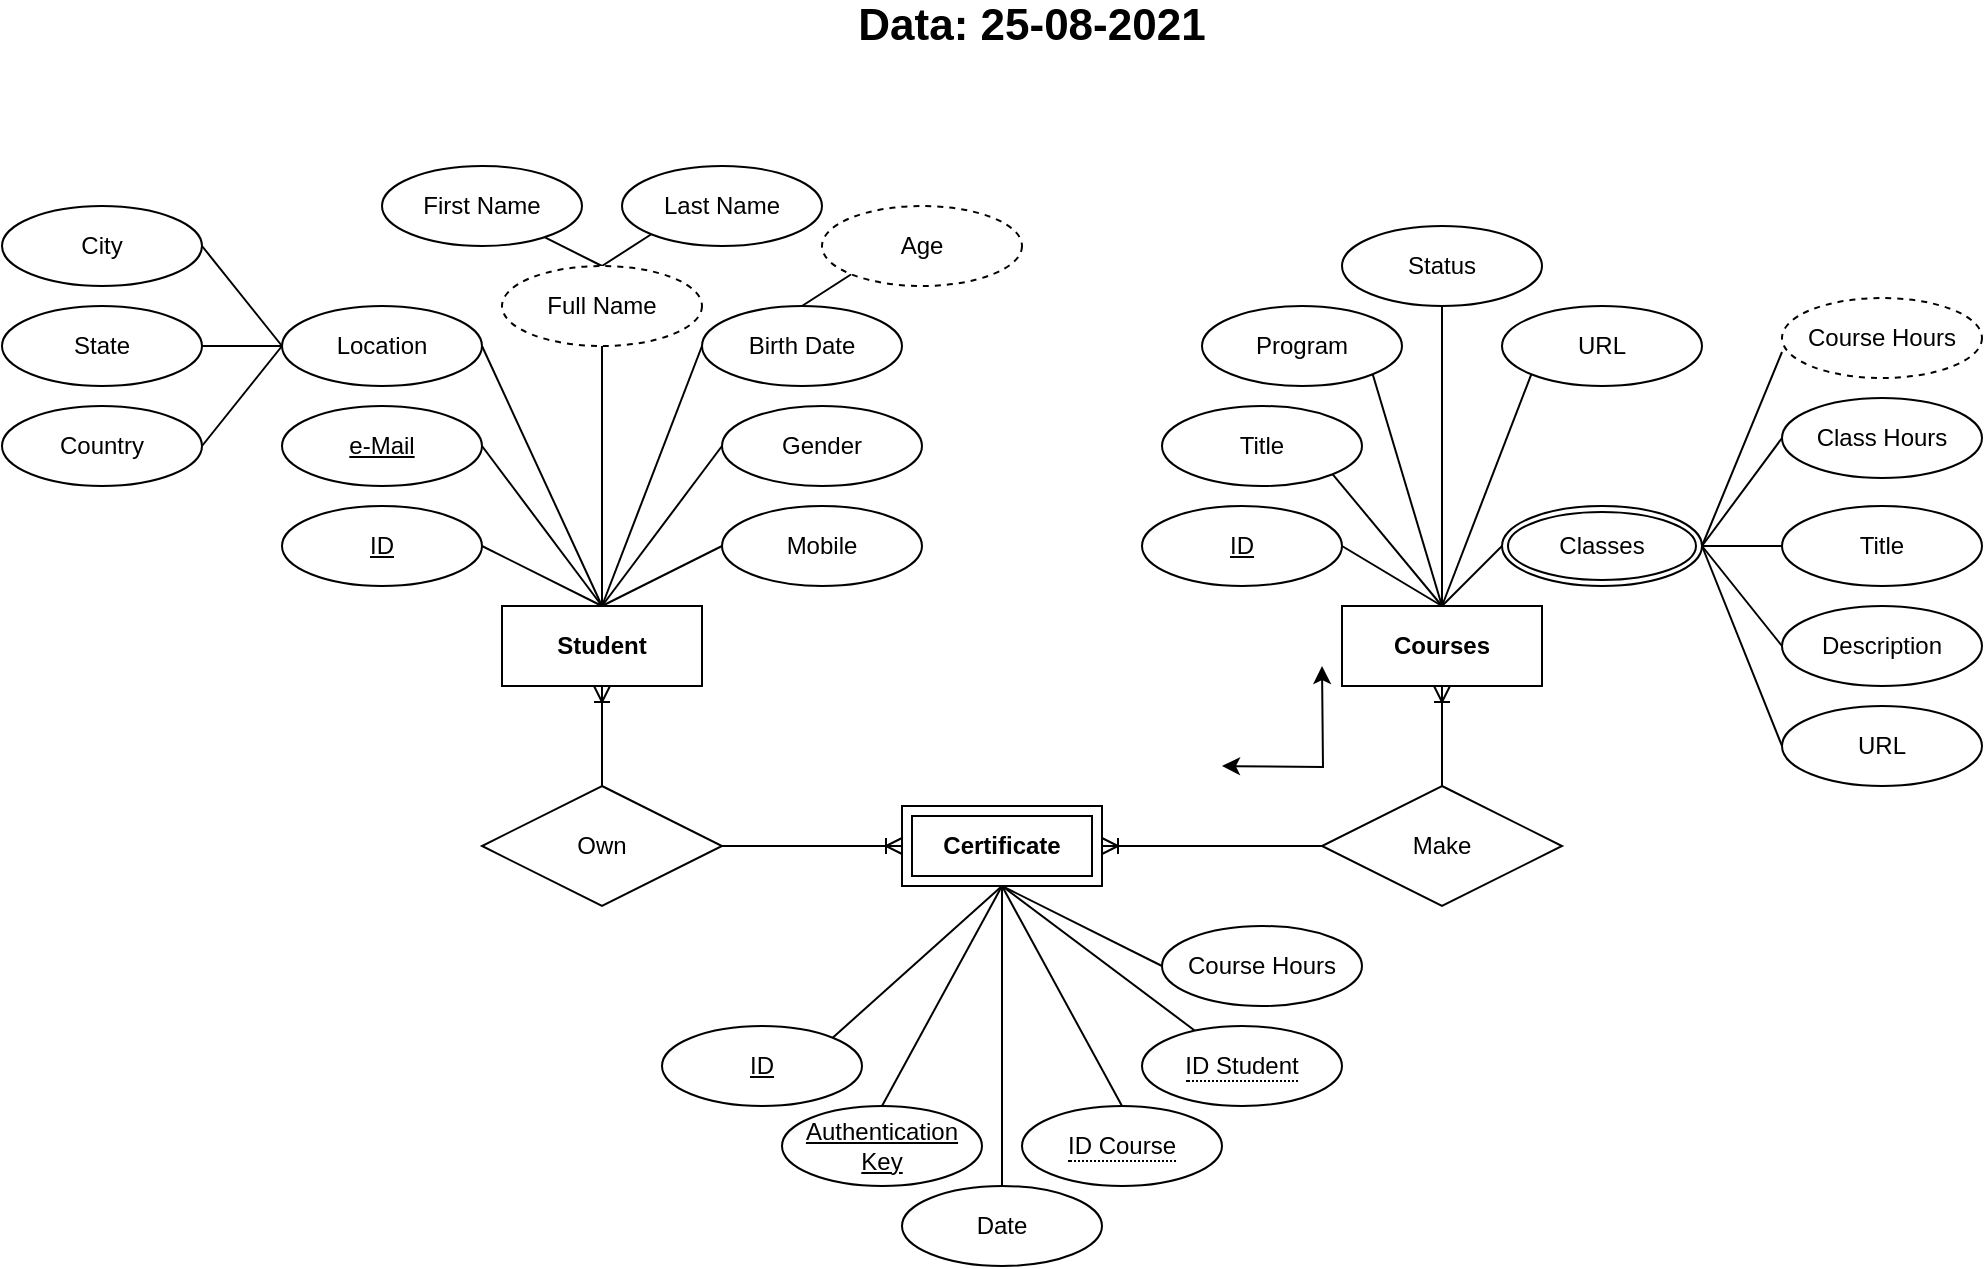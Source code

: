 <mxfile version="15.4.0" type="device"><diagram id="R2lEEEUBdFMjLlhIrx00" name="Page-1"><mxGraphModel dx="1422" dy="816" grid="1" gridSize="10" guides="1" tooltips="1" connect="1" arrows="1" fold="1" page="1" pageScale="1" pageWidth="1169" pageHeight="827" math="0" shadow="0" extFonts="Permanent Marker^https://fonts.googleapis.com/css?family=Permanent+Marker"><root><mxCell id="0"/><mxCell id="1" parent="0"/><mxCell id="SKkGPcV93eEnw3gqPqGm-1" style="edgeStyle=none;rounded=0;orthogonalLoop=1;jettySize=auto;html=1;exitX=0.5;exitY=1;exitDx=0;exitDy=0;entryX=0.5;entryY=0;entryDx=0;entryDy=0;endArrow=none;endFill=0;startArrow=ERoneToMany;startFill=0;" parent="1" source="SKkGPcV93eEnw3gqPqGm-2" target="SKkGPcV93eEnw3gqPqGm-14" edge="1"><mxGeometry relative="1" as="geometry"><mxPoint x="550" y="380.0" as="targetPoint"/></mxGeometry></mxCell><mxCell id="SKkGPcV93eEnw3gqPqGm-2" value="&lt;b&gt;Student&lt;/b&gt;" style="whiteSpace=wrap;html=1;align=center;" parent="1" vertex="1"><mxGeometry x="340" y="360" width="100" height="40" as="geometry"/></mxCell><mxCell id="SKkGPcV93eEnw3gqPqGm-6" value="Last Name" style="ellipse;whiteSpace=wrap;html=1;align=center;" parent="1" vertex="1"><mxGeometry x="400" y="140" width="100" height="40" as="geometry"/></mxCell><mxCell id="SKkGPcV93eEnw3gqPqGm-7" value="Birth Date" style="ellipse;whiteSpace=wrap;html=1;align=center;" parent="1" vertex="1"><mxGeometry x="440" y="210" width="100" height="40" as="geometry"/></mxCell><mxCell id="SKkGPcV93eEnw3gqPqGm-8" value="e-Mail" style="ellipse;whiteSpace=wrap;html=1;align=center;fontStyle=4;" parent="1" vertex="1"><mxGeometry x="230" y="260" width="100" height="40" as="geometry"/></mxCell><mxCell id="SKkGPcV93eEnw3gqPqGm-9" style="rounded=0;orthogonalLoop=1;jettySize=auto;html=1;exitX=1;exitY=0.5;exitDx=0;exitDy=0;endArrow=none;endFill=0;" parent="1" source="SKkGPcV93eEnw3gqPqGm-8" edge="1"><mxGeometry relative="1" as="geometry"><mxPoint x="360" y="320" as="sourcePoint"/><mxPoint x="390" y="360" as="targetPoint"/></mxGeometry></mxCell><mxCell id="SKkGPcV93eEnw3gqPqGm-10" style="rounded=0;orthogonalLoop=1;jettySize=auto;html=1;endArrow=none;endFill=0;exitX=0.5;exitY=1;exitDx=0;exitDy=0;" parent="1" source="3QdAhj6eM5mHvInQrZt5-24" edge="1"><mxGeometry relative="1" as="geometry"><mxPoint x="400" y="250" as="sourcePoint"/><mxPoint x="390" y="360" as="targetPoint"/></mxGeometry></mxCell><mxCell id="SKkGPcV93eEnw3gqPqGm-12" style="rounded=0;orthogonalLoop=1;jettySize=auto;html=1;exitX=0;exitY=0.5;exitDx=0;exitDy=0;endArrow=none;endFill=0;entryX=0.5;entryY=0;entryDx=0;entryDy=0;" parent="1" source="SKkGPcV93eEnw3gqPqGm-7" target="SKkGPcV93eEnw3gqPqGm-2" edge="1"><mxGeometry relative="1" as="geometry"><mxPoint x="410" y="250" as="sourcePoint"/><mxPoint x="410" y="380" as="targetPoint"/></mxGeometry></mxCell><mxCell id="SKkGPcV93eEnw3gqPqGm-13" style="edgeStyle=none;rounded=0;orthogonalLoop=1;jettySize=auto;html=1;exitX=1;exitY=0.5;exitDx=0;exitDy=0;startArrow=none;startFill=0;endArrow=ERoneToMany;endFill=0;entryX=0;entryY=0.5;entryDx=0;entryDy=0;" parent="1" source="SKkGPcV93eEnw3gqPqGm-14" target="3QdAhj6eM5mHvInQrZt5-47" edge="1"><mxGeometry relative="1" as="geometry"><mxPoint x="460" y="470.0" as="sourcePoint"/><mxPoint x="540" y="480" as="targetPoint"/></mxGeometry></mxCell><mxCell id="SKkGPcV93eEnw3gqPqGm-14" value="Own" style="shape=rhombus;perimeter=rhombusPerimeter;whiteSpace=wrap;html=1;align=center;" parent="1" vertex="1"><mxGeometry x="330" y="450" width="120" height="60" as="geometry"/></mxCell><mxCell id="SKkGPcV93eEnw3gqPqGm-16" value="" style="edgeStyle=none;rounded=0;orthogonalLoop=1;jettySize=auto;html=1;startArrow=none;startFill=0;endArrow=none;endFill=0;" parent="1" target="SKkGPcV93eEnw3gqPqGm-43" edge="1"><mxGeometry relative="1" as="geometry"><mxPoint x="810" y="360" as="sourcePoint"/></mxGeometry></mxCell><mxCell id="3QdAhj6eM5mHvInQrZt5-27" style="edgeStyle=none;rounded=0;orthogonalLoop=1;jettySize=auto;html=1;exitX=0.5;exitY=0;exitDx=0;exitDy=0;entryX=0;entryY=0.5;entryDx=0;entryDy=0;endArrow=none;endFill=0;" parent="1" source="SKkGPcV93eEnw3gqPqGm-17" target="3QdAhj6eM5mHvInQrZt5-26" edge="1"><mxGeometry relative="1" as="geometry"/></mxCell><mxCell id="3QdAhj6eM5mHvInQrZt5-45" style="edgeStyle=none;rounded=0;orthogonalLoop=1;jettySize=auto;html=1;exitX=0.5;exitY=1;exitDx=0;exitDy=0;entryX=0.5;entryY=0;entryDx=0;entryDy=0;endArrow=none;endFill=0;startArrow=ERoneToMany;startFill=0;" parent="1" source="SKkGPcV93eEnw3gqPqGm-17" target="3QdAhj6eM5mHvInQrZt5-44" edge="1"><mxGeometry relative="1" as="geometry"/></mxCell><mxCell id="SKkGPcV93eEnw3gqPqGm-17" value="&lt;b&gt;Courses&lt;/b&gt;" style="whiteSpace=wrap;html=1;align=center;" parent="1" vertex="1"><mxGeometry x="760" y="360" width="100" height="40" as="geometry"/></mxCell><mxCell id="SKkGPcV93eEnw3gqPqGm-18" style="rounded=0;orthogonalLoop=1;jettySize=auto;html=1;exitX=1;exitY=0.5;exitDx=0;exitDy=0;entryX=0.5;entryY=0;entryDx=0;entryDy=0;endArrow=none;endFill=0;" parent="1" source="SKkGPcV93eEnw3gqPqGm-19" target="SKkGPcV93eEnw3gqPqGm-17" edge="1"><mxGeometry relative="1" as="geometry"/></mxCell><mxCell id="SKkGPcV93eEnw3gqPqGm-19" value="ID" style="ellipse;whiteSpace=wrap;html=1;align=center;fontStyle=4;" parent="1" vertex="1"><mxGeometry x="660" y="310" width="100" height="40" as="geometry"/></mxCell><mxCell id="SKkGPcV93eEnw3gqPqGm-21" value="URL" style="ellipse;whiteSpace=wrap;html=1;align=center;" parent="1" vertex="1"><mxGeometry x="840" y="210" width="100" height="40" as="geometry"/></mxCell><mxCell id="SKkGPcV93eEnw3gqPqGm-23" style="rounded=0;orthogonalLoop=1;jettySize=auto;html=1;endArrow=none;endFill=0;exitX=1;exitY=1;exitDx=0;exitDy=0;" parent="1" source="SKkGPcV93eEnw3gqPqGm-27" edge="1"><mxGeometry relative="1" as="geometry"><mxPoint x="800" y="231" as="sourcePoint"/><mxPoint x="810" y="360" as="targetPoint"/></mxGeometry></mxCell><mxCell id="SKkGPcV93eEnw3gqPqGm-25" style="rounded=0;orthogonalLoop=1;jettySize=auto;html=1;exitX=0;exitY=1;exitDx=0;exitDy=0;endArrow=none;endFill=0;" parent="1" source="SKkGPcV93eEnw3gqPqGm-21" edge="1"><mxGeometry relative="1" as="geometry"><mxPoint x="820" y="240" as="sourcePoint"/><mxPoint x="810" y="360" as="targetPoint"/></mxGeometry></mxCell><mxCell id="SKkGPcV93eEnw3gqPqGm-27" value="Title" style="ellipse;whiteSpace=wrap;html=1;align=center;" parent="1" vertex="1"><mxGeometry x="670" y="260" width="100" height="40" as="geometry"/></mxCell><mxCell id="SKkGPcV93eEnw3gqPqGm-31" style="rounded=0;orthogonalLoop=1;jettySize=auto;html=1;exitX=1;exitY=0;exitDx=0;exitDy=0;endArrow=none;endFill=0;entryX=0.5;entryY=1;entryDx=0;entryDy=0;" parent="1" source="SKkGPcV93eEnw3gqPqGm-32" target="3QdAhj6eM5mHvInQrZt5-47" edge="1"><mxGeometry relative="1" as="geometry"><mxPoint x="590" y="500" as="targetPoint"/><mxPoint x="540" y="530.0" as="sourcePoint"/></mxGeometry></mxCell><mxCell id="SKkGPcV93eEnw3gqPqGm-32" value="ID" style="ellipse;whiteSpace=wrap;html=1;align=center;fontStyle=4;" parent="1" vertex="1"><mxGeometry x="420" y="570" width="100" height="40" as="geometry"/></mxCell><mxCell id="SKkGPcV93eEnw3gqPqGm-33" style="rounded=0;orthogonalLoop=1;jettySize=auto;html=1;endArrow=none;endFill=0;entryX=0.5;entryY=1;entryDx=0;entryDy=0;" parent="1" source="SKkGPcV93eEnw3gqPqGm-35" target="3QdAhj6eM5mHvInQrZt5-47" edge="1"><mxGeometry relative="1" as="geometry"><mxPoint x="555" y="350" as="sourcePoint"/><mxPoint x="590" y="500" as="targetPoint"/></mxGeometry></mxCell><mxCell id="SKkGPcV93eEnw3gqPqGm-34" style="rounded=0;orthogonalLoop=1;jettySize=auto;html=1;endArrow=none;endFill=0;entryX=0.5;entryY=1;entryDx=0;entryDy=0;exitX=0.5;exitY=0;exitDx=0;exitDy=0;" parent="1" source="SKkGPcV93eEnw3gqPqGm-36" target="3QdAhj6eM5mHvInQrZt5-47" edge="1"><mxGeometry relative="1" as="geometry"><mxPoint x="595" y="330" as="sourcePoint"/><mxPoint x="590" y="500" as="targetPoint"/></mxGeometry></mxCell><mxCell id="SKkGPcV93eEnw3gqPqGm-35" value="&lt;span style=&quot;border-bottom: 1px dotted&quot;&gt;ID Student&lt;/span&gt;" style="ellipse;whiteSpace=wrap;html=1;align=center;" parent="1" vertex="1"><mxGeometry x="660" y="570" width="100" height="40" as="geometry"/></mxCell><mxCell id="SKkGPcV93eEnw3gqPqGm-36" value="&lt;span style=&quot;border-bottom: 1px dotted&quot;&gt;ID Course&lt;/span&gt;" style="ellipse;whiteSpace=wrap;html=1;align=center;" parent="1" vertex="1"><mxGeometry x="600" y="610" width="100" height="40" as="geometry"/></mxCell><mxCell id="SKkGPcV93eEnw3gqPqGm-37" style="edgeStyle=none;rounded=0;orthogonalLoop=1;jettySize=auto;html=1;exitX=0.5;exitY=0;exitDx=0;exitDy=0;entryX=0.5;entryY=1;entryDx=0;entryDy=0;startArrow=none;startFill=0;endArrow=none;endFill=0;" parent="1" source="SKkGPcV93eEnw3gqPqGm-38" target="3QdAhj6eM5mHvInQrZt5-47" edge="1"><mxGeometry relative="1" as="geometry"><mxPoint x="560" y="590" as="sourcePoint"/><mxPoint x="590" y="500" as="targetPoint"/></mxGeometry></mxCell><mxCell id="SKkGPcV93eEnw3gqPqGm-38" value="Authentication&lt;br&gt;Key" style="ellipse;whiteSpace=wrap;html=1;align=center;fontStyle=4;" parent="1" vertex="1"><mxGeometry x="480" y="610" width="100" height="40" as="geometry"/></mxCell><mxCell id="SKkGPcV93eEnw3gqPqGm-41" style="edgeStyle=none;rounded=0;orthogonalLoop=1;jettySize=auto;html=1;exitX=1;exitY=1;exitDx=0;exitDy=0;startArrow=none;startFill=0;endArrow=none;endFill=0;" parent="1" source="SKkGPcV93eEnw3gqPqGm-42" edge="1"><mxGeometry relative="1" as="geometry"><mxPoint x="810" y="360" as="targetPoint"/></mxGeometry></mxCell><mxCell id="SKkGPcV93eEnw3gqPqGm-42" value="Program" style="ellipse;whiteSpace=wrap;html=1;align=center;" parent="1" vertex="1"><mxGeometry x="690" y="210" width="100" height="40" as="geometry"/></mxCell><mxCell id="SKkGPcV93eEnw3gqPqGm-43" value="Status" style="ellipse;whiteSpace=wrap;html=1;align=center;" parent="1" vertex="1"><mxGeometry x="760" y="170" width="100" height="40" as="geometry"/></mxCell><mxCell id="SKkGPcV93eEnw3gqPqGm-44" style="edgeStyle=none;rounded=0;orthogonalLoop=1;jettySize=auto;html=1;exitX=1;exitY=1;exitDx=0;exitDy=0;startArrow=none;startFill=0;endArrow=none;endFill=0;" parent="1" source="SKkGPcV93eEnw3gqPqGm-43" target="SKkGPcV93eEnw3gqPqGm-43" edge="1"><mxGeometry relative="1" as="geometry"/></mxCell><mxCell id="3QdAhj6eM5mHvInQrZt5-2" style="rounded=0;orthogonalLoop=1;jettySize=auto;html=1;entryX=0.5;entryY=0;entryDx=0;entryDy=0;endArrow=none;endFill=0;" parent="1" source="3QdAhj6eM5mHvInQrZt5-1" target="3QdAhj6eM5mHvInQrZt5-24" edge="1"><mxGeometry relative="1" as="geometry"><mxPoint x="390" y="190" as="targetPoint"/></mxGeometry></mxCell><mxCell id="3QdAhj6eM5mHvInQrZt5-1" value="First Name" style="ellipse;whiteSpace=wrap;html=1;align=center;" parent="1" vertex="1"><mxGeometry x="280" y="140" width="100" height="40" as="geometry"/></mxCell><mxCell id="3QdAhj6eM5mHvInQrZt5-3" style="rounded=0;orthogonalLoop=1;jettySize=auto;html=1;entryX=0;entryY=1;entryDx=0;entryDy=0;endArrow=none;endFill=0;exitX=0.5;exitY=0;exitDx=0;exitDy=0;" parent="1" source="3QdAhj6eM5mHvInQrZt5-24" target="SKkGPcV93eEnw3gqPqGm-6" edge="1"><mxGeometry relative="1" as="geometry"><mxPoint x="390" y="190" as="sourcePoint"/><mxPoint x="400" y="200" as="targetPoint"/></mxGeometry></mxCell><mxCell id="3QdAhj6eM5mHvInQrZt5-5" style="edgeStyle=none;rounded=0;orthogonalLoop=1;jettySize=auto;html=1;exitX=0;exitY=0.5;exitDx=0;exitDy=0;entryX=0.5;entryY=0;entryDx=0;entryDy=0;endArrow=none;endFill=0;" parent="1" source="3QdAhj6eM5mHvInQrZt5-4" target="SKkGPcV93eEnw3gqPqGm-2" edge="1"><mxGeometry relative="1" as="geometry"/></mxCell><mxCell id="3QdAhj6eM5mHvInQrZt5-4" value="Gender" style="ellipse;whiteSpace=wrap;html=1;align=center;" parent="1" vertex="1"><mxGeometry x="450" y="260" width="100" height="40" as="geometry"/></mxCell><mxCell id="3QdAhj6eM5mHvInQrZt5-6" style="edgeStyle=none;rounded=0;orthogonalLoop=1;jettySize=auto;html=1;exitX=0.5;exitY=1;exitDx=0;exitDy=0;endArrow=none;endFill=0;" parent="1" source="3QdAhj6eM5mHvInQrZt5-4" target="3QdAhj6eM5mHvInQrZt5-4" edge="1"><mxGeometry relative="1" as="geometry"/></mxCell><mxCell id="3QdAhj6eM5mHvInQrZt5-8" style="edgeStyle=none;rounded=0;orthogonalLoop=1;jettySize=auto;html=1;exitX=1;exitY=0.5;exitDx=0;exitDy=0;entryX=0.5;entryY=0;entryDx=0;entryDy=0;endArrow=none;endFill=0;" parent="1" source="3QdAhj6eM5mHvInQrZt5-7" target="SKkGPcV93eEnw3gqPqGm-2" edge="1"><mxGeometry relative="1" as="geometry"/></mxCell><mxCell id="3QdAhj6eM5mHvInQrZt5-62" style="edgeStyle=none;rounded=0;orthogonalLoop=1;jettySize=auto;html=1;exitX=0;exitY=0.5;exitDx=0;exitDy=0;entryX=1;entryY=0.5;entryDx=0;entryDy=0;startArrow=none;startFill=0;endArrow=none;endFill=0;" parent="1" source="3QdAhj6eM5mHvInQrZt5-7" target="3QdAhj6eM5mHvInQrZt5-57" edge="1"><mxGeometry relative="1" as="geometry"/></mxCell><mxCell id="3QdAhj6eM5mHvInQrZt5-7" value="Location" style="ellipse;whiteSpace=wrap;html=1;align=center;" parent="1" vertex="1"><mxGeometry x="230" y="210" width="100" height="40" as="geometry"/></mxCell><mxCell id="3QdAhj6eM5mHvInQrZt5-11" style="edgeStyle=none;rounded=0;orthogonalLoop=1;jettySize=auto;html=1;exitX=1;exitY=0.5;exitDx=0;exitDy=0;endArrow=none;endFill=0;" parent="1" source="3QdAhj6eM5mHvInQrZt5-12" edge="1"><mxGeometry relative="1" as="geometry"><mxPoint x="390" y="360" as="targetPoint"/><mxPoint x="330" y="330" as="sourcePoint"/></mxGeometry></mxCell><mxCell id="3QdAhj6eM5mHvInQrZt5-12" value="ID" style="ellipse;whiteSpace=wrap;html=1;align=center;fontStyle=4;" parent="1" vertex="1"><mxGeometry x="230" y="310" width="100" height="40" as="geometry"/></mxCell><mxCell id="3QdAhj6eM5mHvInQrZt5-14" style="edgeStyle=none;rounded=0;orthogonalLoop=1;jettySize=auto;html=1;exitX=0;exitY=1;exitDx=0;exitDy=0;entryX=0.5;entryY=0;entryDx=0;entryDy=0;endArrow=none;endFill=0;" parent="1" source="3QdAhj6eM5mHvInQrZt5-13" target="SKkGPcV93eEnw3gqPqGm-7" edge="1"><mxGeometry relative="1" as="geometry"/></mxCell><mxCell id="3QdAhj6eM5mHvInQrZt5-13" value="Age" style="ellipse;whiteSpace=wrap;html=1;align=center;dashed=1;" parent="1" vertex="1"><mxGeometry x="500" y="160" width="100" height="40" as="geometry"/></mxCell><mxCell id="3QdAhj6eM5mHvInQrZt5-24" value="Full Name" style="ellipse;whiteSpace=wrap;html=1;align=center;dashed=1;" parent="1" vertex="1"><mxGeometry x="340" y="190" width="100" height="40" as="geometry"/></mxCell><mxCell id="3QdAhj6eM5mHvInQrZt5-31" style="edgeStyle=none;rounded=0;orthogonalLoop=1;jettySize=auto;html=1;exitX=1;exitY=0.5;exitDx=0;exitDy=0;entryX=0;entryY=0.675;entryDx=0;entryDy=0;endArrow=none;endFill=0;entryPerimeter=0;" parent="1" source="3QdAhj6eM5mHvInQrZt5-26" target="3QdAhj6eM5mHvInQrZt5-30" edge="1"><mxGeometry relative="1" as="geometry"/></mxCell><mxCell id="3QdAhj6eM5mHvInQrZt5-52" style="edgeStyle=none;rounded=0;orthogonalLoop=1;jettySize=auto;html=1;exitX=1;exitY=0.5;exitDx=0;exitDy=0;entryX=0;entryY=0.5;entryDx=0;entryDy=0;startArrow=none;startFill=0;endArrow=none;endFill=0;" parent="1" source="3QdAhj6eM5mHvInQrZt5-26" target="3QdAhj6eM5mHvInQrZt5-49" edge="1"><mxGeometry relative="1" as="geometry"/></mxCell><mxCell id="3QdAhj6eM5mHvInQrZt5-53" style="edgeStyle=none;rounded=0;orthogonalLoop=1;jettySize=auto;html=1;exitX=1;exitY=0.5;exitDx=0;exitDy=0;entryX=0;entryY=0.5;entryDx=0;entryDy=0;startArrow=none;startFill=0;endArrow=none;endFill=0;" parent="1" source="3QdAhj6eM5mHvInQrZt5-26" target="3QdAhj6eM5mHvInQrZt5-51" edge="1"><mxGeometry relative="1" as="geometry"/></mxCell><mxCell id="3QdAhj6eM5mHvInQrZt5-26" value="Classes" style="ellipse;shape=doubleEllipse;margin=3;whiteSpace=wrap;html=1;align=center;" parent="1" vertex="1"><mxGeometry x="840" y="310" width="100" height="40" as="geometry"/></mxCell><mxCell id="3QdAhj6eM5mHvInQrZt5-29" style="edgeStyle=none;rounded=0;orthogonalLoop=1;jettySize=auto;html=1;exitX=0.5;exitY=1;exitDx=0;exitDy=0;endArrow=none;endFill=0;" parent="1" source="3QdAhj6eM5mHvInQrZt5-26" target="3QdAhj6eM5mHvInQrZt5-26" edge="1"><mxGeometry relative="1" as="geometry"/></mxCell><mxCell id="3QdAhj6eM5mHvInQrZt5-30" value="Course Hours" style="ellipse;whiteSpace=wrap;html=1;align=center;dashed=1;" parent="1" vertex="1"><mxGeometry x="980" y="206" width="100" height="40" as="geometry"/></mxCell><mxCell id="3QdAhj6eM5mHvInQrZt5-37" style="edgeStyle=none;rounded=0;orthogonalLoop=1;jettySize=auto;html=1;exitX=0.5;exitY=1;exitDx=0;exitDy=0;endArrow=none;endFill=0;" parent="1" source="3QdAhj6eM5mHvInQrZt5-30" target="3QdAhj6eM5mHvInQrZt5-30" edge="1"><mxGeometry relative="1" as="geometry"/></mxCell><mxCell id="3QdAhj6eM5mHvInQrZt5-43" style="edgeStyle=none;rounded=0;orthogonalLoop=1;jettySize=auto;html=1;exitX=1;exitY=1;exitDx=0;exitDy=0;endArrow=none;endFill=0;" parent="1" source="SKkGPcV93eEnw3gqPqGm-35" target="SKkGPcV93eEnw3gqPqGm-35" edge="1"><mxGeometry relative="1" as="geometry"/></mxCell><mxCell id="3QdAhj6eM5mHvInQrZt5-46" style="edgeStyle=none;rounded=0;orthogonalLoop=1;jettySize=auto;html=1;exitX=0;exitY=0.5;exitDx=0;exitDy=0;entryX=1;entryY=0.5;entryDx=0;entryDy=0;endArrow=ERoneToMany;endFill=0;startArrow=none;startFill=0;" parent="1" source="3QdAhj6eM5mHvInQrZt5-44" target="3QdAhj6eM5mHvInQrZt5-47" edge="1"><mxGeometry relative="1" as="geometry"><mxPoint x="640" y="480" as="targetPoint"/></mxGeometry></mxCell><mxCell id="3QdAhj6eM5mHvInQrZt5-44" value="Make" style="shape=rhombus;perimeter=rhombusPerimeter;whiteSpace=wrap;html=1;align=center;" parent="1" vertex="1"><mxGeometry x="750" y="450" width="120" height="60" as="geometry"/></mxCell><mxCell id="SgOpvp0JwXgOamLrefUK-4" style="edgeStyle=none;rounded=0;orthogonalLoop=1;jettySize=auto;html=1;exitX=0.5;exitY=1;exitDx=0;exitDy=0;entryX=0;entryY=0.5;entryDx=0;entryDy=0;endArrow=none;endFill=0;" parent="1" source="3QdAhj6eM5mHvInQrZt5-47" target="SgOpvp0JwXgOamLrefUK-3" edge="1"><mxGeometry relative="1" as="geometry"/></mxCell><mxCell id="3QdAhj6eM5mHvInQrZt5-47" value="&lt;b&gt;Certificate&lt;/b&gt;" style="shape=ext;margin=3;double=1;whiteSpace=wrap;html=1;align=center;" parent="1" vertex="1"><mxGeometry x="540" y="460" width="100" height="40" as="geometry"/></mxCell><mxCell id="3QdAhj6eM5mHvInQrZt5-54" style="edgeStyle=none;rounded=0;orthogonalLoop=1;jettySize=auto;html=1;exitX=0;exitY=0.5;exitDx=0;exitDy=0;entryX=1;entryY=0.5;entryDx=0;entryDy=0;startArrow=none;startFill=0;endArrow=none;endFill=0;" parent="1" source="3QdAhj6eM5mHvInQrZt5-48" target="3QdAhj6eM5mHvInQrZt5-26" edge="1"><mxGeometry relative="1" as="geometry"/></mxCell><mxCell id="3QdAhj6eM5mHvInQrZt5-48" value="URL" style="ellipse;whiteSpace=wrap;html=1;align=center;" parent="1" vertex="1"><mxGeometry x="980" y="410" width="100" height="40" as="geometry"/></mxCell><mxCell id="3QdAhj6eM5mHvInQrZt5-49" value="Title" style="ellipse;whiteSpace=wrap;html=1;align=center;" parent="1" vertex="1"><mxGeometry x="980" y="310" width="100" height="40" as="geometry"/></mxCell><mxCell id="3QdAhj6eM5mHvInQrZt5-51" value="Description" style="ellipse;whiteSpace=wrap;html=1;align=center;" parent="1" vertex="1"><mxGeometry x="980" y="360" width="100" height="40" as="geometry"/></mxCell><mxCell id="3QdAhj6eM5mHvInQrZt5-61" style="edgeStyle=none;rounded=0;orthogonalLoop=1;jettySize=auto;html=1;exitX=1;exitY=0.5;exitDx=0;exitDy=0;entryX=0;entryY=0.5;entryDx=0;entryDy=0;startArrow=none;startFill=0;endArrow=none;endFill=0;" parent="1" source="3QdAhj6eM5mHvInQrZt5-56" target="3QdAhj6eM5mHvInQrZt5-7" edge="1"><mxGeometry relative="1" as="geometry"/></mxCell><mxCell id="3QdAhj6eM5mHvInQrZt5-56" value="City" style="ellipse;whiteSpace=wrap;html=1;align=center;" parent="1" vertex="1"><mxGeometry x="90" y="160" width="100" height="40" as="geometry"/></mxCell><mxCell id="3QdAhj6eM5mHvInQrZt5-57" value="Country" style="ellipse;whiteSpace=wrap;html=1;align=center;" parent="1" vertex="1"><mxGeometry x="90" y="260" width="100" height="40" as="geometry"/></mxCell><mxCell id="3QdAhj6eM5mHvInQrZt5-59" style="edgeStyle=none;rounded=0;orthogonalLoop=1;jettySize=auto;html=1;exitX=1;exitY=0.5;exitDx=0;exitDy=0;entryX=0;entryY=0.5;entryDx=0;entryDy=0;startArrow=none;startFill=0;endArrow=none;endFill=0;" parent="1" source="3QdAhj6eM5mHvInQrZt5-58" target="3QdAhj6eM5mHvInQrZt5-7" edge="1"><mxGeometry relative="1" as="geometry"/></mxCell><mxCell id="3QdAhj6eM5mHvInQrZt5-58" value="State" style="ellipse;whiteSpace=wrap;html=1;align=center;" parent="1" vertex="1"><mxGeometry x="90" y="210" width="100" height="40" as="geometry"/></mxCell><mxCell id="3QdAhj6eM5mHvInQrZt5-63" value="Data: 25-08-2021" style="text;html=1;strokeColor=none;fillColor=none;align=center;verticalAlign=middle;whiteSpace=wrap;rounded=0;fontStyle=1;fontSize=22;" parent="1" vertex="1"><mxGeometry x="510" y="60" width="190" height="20" as="geometry"/></mxCell><mxCell id="SgOpvp0JwXgOamLrefUK-2" style="rounded=0;orthogonalLoop=1;jettySize=auto;html=1;exitX=0.5;exitY=0;exitDx=0;exitDy=0;endArrow=none;endFill=0;" parent="1" source="SgOpvp0JwXgOamLrefUK-1" target="3QdAhj6eM5mHvInQrZt5-47" edge="1"><mxGeometry relative="1" as="geometry"/></mxCell><mxCell id="SgOpvp0JwXgOamLrefUK-1" value="Date" style="ellipse;whiteSpace=wrap;html=1;align=center;" parent="1" vertex="1"><mxGeometry x="540" y="650" width="100" height="40" as="geometry"/></mxCell><mxCell id="SgOpvp0JwXgOamLrefUK-3" value="Course Hours" style="ellipse;whiteSpace=wrap;html=1;align=center;" parent="1" vertex="1"><mxGeometry x="670" y="520" width="100" height="40" as="geometry"/></mxCell><mxCell id="SgOpvp0JwXgOamLrefUK-7" style="edgeStyle=none;rounded=0;orthogonalLoop=1;jettySize=auto;html=1;exitX=0;exitY=0.5;exitDx=0;exitDy=0;endArrow=none;endFill=0;" parent="1" source="SgOpvp0JwXgOamLrefUK-6" edge="1"><mxGeometry relative="1" as="geometry"><mxPoint x="390" y="360" as="targetPoint"/></mxGeometry></mxCell><mxCell id="SgOpvp0JwXgOamLrefUK-6" value="Mobile" style="ellipse;whiteSpace=wrap;html=1;align=center;" parent="1" vertex="1"><mxGeometry x="450" y="310" width="100" height="40" as="geometry"/></mxCell><mxCell id="RcpDYrsTe0o4LZfvrzHq-1" value="Class Hours" style="ellipse;whiteSpace=wrap;html=1;align=center;" parent="1" vertex="1"><mxGeometry x="980" y="256" width="100" height="40" as="geometry"/></mxCell><mxCell id="RcpDYrsTe0o4LZfvrzHq-3" style="edgeStyle=none;rounded=0;orthogonalLoop=1;jettySize=auto;html=1;exitX=0;exitY=0.5;exitDx=0;exitDy=0;entryX=1;entryY=0.5;entryDx=0;entryDy=0;startArrow=none;startFill=0;endArrow=none;endFill=0;" parent="1" source="RcpDYrsTe0o4LZfvrzHq-1" target="3QdAhj6eM5mHvInQrZt5-26" edge="1"><mxGeometry relative="1" as="geometry"><mxPoint x="990" y="415" as="sourcePoint"/><mxPoint x="950" y="340" as="targetPoint"/></mxGeometry></mxCell><mxCell id="sFXnbPXPaTqXvFo9mLj4-1" value="" style="endArrow=classic;startArrow=classic;html=1;rounded=0;edgeStyle=orthogonalEdgeStyle;" edge="1" parent="1"><mxGeometry width="50" height="50" relative="1" as="geometry"><mxPoint x="700" y="440" as="sourcePoint"/><mxPoint x="750" y="390" as="targetPoint"/></mxGeometry></mxCell></root></mxGraphModel></diagram></mxfile>